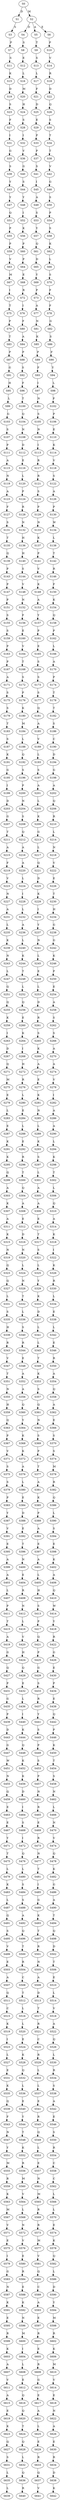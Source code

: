 strict digraph  {
	S0 -> S1 [ label = D ];
	S0 -> S2 [ label = M ];
	S1 -> S3 [ label = S ];
	S2 -> S4 [ label = D ];
	S2 -> S5 [ label = A ];
	S2 -> S6 [ label = E ];
	S3 -> S7 [ label = P ];
	S4 -> S8 [ label = S ];
	S5 -> S9 [ label = T ];
	S6 -> S10 [ label = P ];
	S7 -> S11 [ label = S ];
	S8 -> S12 [ label = E ];
	S9 -> S13 [ label = S ];
	S10 -> S14 [ label = V ];
	S11 -> S15 [ label = K ];
	S12 -> S16 [ label = L ];
	S13 -> S17 [ label = L ];
	S14 -> S18 [ label = R ];
	S15 -> S19 [ label = D ];
	S16 -> S20 [ label = M ];
	S17 -> S21 [ label = F ];
	S18 -> S22 [ label = D ];
	S19 -> S23 [ label = S ];
	S20 -> S24 [ label = H ];
	S21 -> S25 [ label = D ];
	S22 -> S26 [ label = Q ];
	S23 -> S27 [ label = F ];
	S24 -> S28 [ label = S ];
	S25 -> S29 [ label = E ];
	S26 -> S30 [ label = S ];
	S27 -> S31 [ label = I ];
	S28 -> S32 [ label = I ];
	S29 -> S33 [ label = P ];
	S30 -> S34 [ label = T ];
	S31 -> S35 [ label = G ];
	S32 -> S36 [ label = V ];
	S33 -> S37 [ label = P ];
	S34 -> S38 [ label = T ];
	S35 -> S39 [ label = S ];
	S36 -> S40 [ label = G ];
	S37 -> S41 [ label = S ];
	S38 -> S42 [ label = V ];
	S39 -> S43 [ label = Y ];
	S40 -> S44 [ label = S ];
	S41 -> S45 [ label = I ];
	S42 -> S46 [ label = G ];
	S43 -> S47 [ label = Y ];
	S44 -> S48 [ label = Y ];
	S45 -> S49 [ label = A ];
	S46 -> S50 [ label = S ];
	S47 -> S51 [ label = Q ];
	S48 -> S52 [ label = I ];
	S49 -> S53 [ label = S ];
	S50 -> S54 [ label = P ];
	S51 -> S55 [ label = P ];
	S52 -> S56 [ label = K ];
	S53 -> S57 [ label = Y ];
	S54 -> S58 [ label = S ];
	S55 -> S59 [ label = P ];
	S56 -> S60 [ label = P ];
	S57 -> S61 [ label = Q ];
	S58 -> S62 [ label = K ];
	S59 -> S63 [ label = V ];
	S60 -> S64 [ label = P ];
	S61 -> S65 [ label = D ];
	S62 -> S66 [ label = L ];
	S63 -> S67 [ label = M ];
	S64 -> S68 [ label = E ];
	S65 -> S69 [ label = Y ];
	S66 -> S70 [ label = S ];
	S67 -> S71 [ label = I ];
	S68 -> S72 [ label = R ];
	S69 -> S73 [ label = P ];
	S70 -> S74 [ label = F ];
	S71 -> S75 [ label = T ];
	S72 -> S76 [ label = I ];
	S73 -> S77 [ label = A ];
	S74 -> S78 [ label = F ];
	S75 -> S79 [ label = P ];
	S76 -> S80 [ label = F ];
	S77 -> S81 [ label = N ];
	S78 -> S82 [ label = G ];
	S79 -> S83 [ label = T ];
	S80 -> S84 [ label = A ];
	S81 -> S85 [ label = K ];
	S82 -> S86 [ label = S ];
	S83 -> S87 [ label = P ];
	S84 -> S88 [ label = P ];
	S85 -> S89 [ label = P ];
	S86 -> S90 [ label = F ];
	S87 -> S91 [ label = G ];
	S88 -> S92 [ label = S ];
	S89 -> S93 [ label = F ];
	S90 -> S94 [ label = Y ];
	S91 -> S95 [ label = H ];
	S92 -> S96 [ label = F ];
	S93 -> S97 [ label = I ];
	S94 -> S98 [ label = L ];
	S95 -> S99 [ label = L ];
	S96 -> S100 [ label = T ];
	S97 -> S101 [ label = N ];
	S98 -> S102 [ label = P ];
	S99 -> S103 [ label = G ];
	S100 -> S104 [ label = Q ];
	S101 -> S105 [ label = S ];
	S102 -> S106 [ label = P ];
	S103 -> S107 [ label = S ];
	S104 -> S108 [ label = N ];
	S105 -> S109 [ label = N ];
	S106 -> S110 [ label = E ];
	S107 -> S111 [ label = P ];
	S108 -> S112 [ label = D ];
	S109 -> S113 [ label = I ];
	S110 -> S114 [ label = K ];
	S111 -> S115 [ label = A ];
	S112 -> S116 [ label = E ];
	S113 -> S117 [ label = R ];
	S114 -> S118 [ label = V ];
	S115 -> S119 [ label = N ];
	S116 -> S120 [ label = L ];
	S117 -> S121 [ label = R ];
	S118 -> S122 [ label = S ];
	S119 -> S123 [ label = A ];
	S120 -> S124 [ label = P ];
	S121 -> S125 [ label = S ];
	S122 -> S126 [ label = A ];
	S123 -> S127 [ label = F ];
	S124 -> S128 [ label = R ];
	S125 -> S129 [ label = P ];
	S126 -> S130 [ label = P ];
	S127 -> S131 [ label = S ];
	S128 -> S132 [ label = N ];
	S129 -> S133 [ label = N ];
	S130 -> S134 [ label = W ];
	S131 -> S135 [ label = T ];
	S132 -> S136 [ label = H ];
	S133 -> S137 [ label = K ];
	S134 -> S138 [ label = L ];
	S135 -> S139 [ label = Q ];
	S136 -> S140 [ label = H ];
	S137 -> S141 [ label = P ];
	S138 -> S142 [ label = T ];
	S139 -> S143 [ label = P ];
	S140 -> S144 [ label = S ];
	S141 -> S145 [ label = V ];
	S142 -> S146 [ label = R ];
	S143 -> S147 [ label = P ];
	S144 -> S148 [ label = V ];
	S145 -> S149 [ label = K ];
	S146 -> S150 [ label = F ];
	S147 -> S151 [ label = P ];
	S148 -> S152 [ label = N ];
	S149 -> S153 [ label = A ];
	S150 -> S154 [ label = K ];
	S151 -> S155 [ label = S ];
	S152 -> S156 [ label = F ];
	S153 -> S157 [ label = Y ];
	S154 -> S158 [ label = Q ];
	S155 -> S159 [ label = S ];
	S156 -> S160 [ label = E ];
	S157 -> S161 [ label = P ];
	S158 -> S162 [ label = P ];
	S159 -> S163 [ label = P ];
	S160 -> S164 [ label = V ];
	S161 -> S165 [ label = E ];
	S162 -> S166 [ label = L ];
	S163 -> S167 [ label = P ];
	S164 -> S168 [ label = T ];
	S165 -> S169 [ label = S ];
	S166 -> S170 [ label = A ];
	S167 -> S171 [ label = A ];
	S168 -> S172 [ label = S ];
	S169 -> S173 [ label = S ];
	S170 -> S174 [ label = P ];
	S171 -> S175 [ label = S ];
	S172 -> S176 [ label = P ];
	S173 -> S177 [ label = S ];
	S174 -> S178 [ label = T ];
	S175 -> S179 [ label = S ];
	S176 -> S180 [ label = K ];
	S177 -> S181 [ label = Q ];
	S178 -> S182 [ label = T ];
	S179 -> S183 [ label = T ];
	S180 -> S184 [ label = M ];
	S181 -> S185 [ label = A ];
	S182 -> S186 [ label = S ];
	S183 -> S187 [ label = S ];
	S184 -> S188 [ label = L ];
	S185 -> S189 [ label = V ];
	S186 -> S190 [ label = C ];
	S187 -> S191 [ label = K ];
	S188 -> S192 [ label = Q ];
	S189 -> S193 [ label = L ];
	S190 -> S194 [ label = D ];
	S191 -> S195 [ label = G ];
	S192 -> S196 [ label = S ];
	S193 -> S197 [ label = S ];
	S194 -> S198 [ label = G ];
	S195 -> S199 [ label = I ];
	S196 -> S200 [ label = P ];
	S197 -> S201 [ label = A ];
	S198 -> S202 [ label = A ];
	S199 -> S203 [ label = D ];
	S200 -> S204 [ label = N ];
	S201 -> S205 [ label = L ];
	S202 -> S206 [ label = Q ];
	S203 -> S207 [ label = G ];
	S204 -> S208 [ label = S ];
	S205 -> S209 [ label = K ];
	S206 -> S210 [ label = R ];
	S207 -> S211 [ label = T ];
	S208 -> S212 [ label = Q ];
	S209 -> S213 [ label = G ];
	S210 -> S214 [ label = L ];
	S211 -> S215 [ label = A ];
	S212 -> S216 [ label = A ];
	S213 -> S217 [ label = L ];
	S214 -> S218 [ label = N ];
	S215 -> S219 [ label = F ];
	S216 -> S220 [ label = A ];
	S217 -> S221 [ label = Q ];
	S218 -> S222 [ label = V ];
	S219 -> S223 [ label = V ];
	S220 -> S224 [ label = L ];
	S221 -> S225 [ label = D ];
	S222 -> S226 [ label = E ];
	S223 -> S227 [ label = N ];
	S224 -> S228 [ label = I ];
	S225 -> S229 [ label = K ];
	S226 -> S230 [ label = T ];
	S227 -> S231 [ label = A ];
	S228 -> S232 [ label = L ];
	S229 -> S233 [ label = I ];
	S230 -> S234 [ label = H ];
	S231 -> S235 [ label = L ];
	S232 -> S236 [ label = A ];
	S233 -> S237 [ label = Y ];
	S234 -> S238 [ label = G ];
	S235 -> S239 [ label = K ];
	S236 -> S240 [ label = L ];
	S237 -> S241 [ label = N ];
	S238 -> S242 [ label = G ];
	S239 -> S243 [ label = N ];
	S240 -> S244 [ label = K ];
	S241 -> S245 [ label = L ];
	S242 -> S246 [ label = K ];
	S243 -> S247 [ label = L ];
	S244 -> S248 [ label = T ];
	S245 -> S249 [ label = E ];
	S246 -> S250 [ label = P ];
	S247 -> S251 [ label = Q ];
	S248 -> S252 [ label = L ];
	S249 -> S253 [ label = L ];
	S250 -> S254 [ label = E ];
	S251 -> S255 [ label = Q ];
	S252 -> S256 [ label = Q ];
	S253 -> S257 [ label = D ];
	S254 -> S258 [ label = A ];
	S255 -> S259 [ label = K ];
	S256 -> S260 [ label = E ];
	S257 -> S261 [ label = R ];
	S258 -> S262 [ label = S ];
	S259 -> S263 [ label = I ];
	S260 -> S264 [ label = K ];
	S261 -> S265 [ label = S ];
	S262 -> S266 [ label = S ];
	S263 -> S267 [ label = D ];
	S264 -> S268 [ label = I ];
	S265 -> S269 [ label = K ];
	S266 -> S270 [ label = A ];
	S267 -> S271 [ label = Q ];
	S268 -> S272 [ label = H ];
	S269 -> S273 [ label = A ];
	S270 -> S274 [ label = A ];
	S271 -> S275 [ label = M ];
	S272 -> S276 [ label = R ];
	S273 -> S277 [ label = E ];
	S274 -> S278 [ label = V ];
	S275 -> S279 [ label = E ];
	S276 -> S280 [ label = L ];
	S277 -> S281 [ label = K ];
	S278 -> S282 [ label = I ];
	S279 -> S283 [ label = L ];
	S280 -> S284 [ label = E ];
	S281 -> S285 [ label = N ];
	S282 -> S286 [ label = A ];
	S283 -> S287 [ label = E ];
	S284 -> S288 [ label = L ];
	S285 -> S289 [ label = L ];
	S286 -> S290 [ label = A ];
	S287 -> S291 [ label = K ];
	S288 -> S292 [ label = E ];
	S289 -> S293 [ label = K ];
	S290 -> S294 [ label = L ];
	S291 -> S295 [ label = K ];
	S292 -> S296 [ label = R ];
	S293 -> S297 [ label = S ];
	S294 -> S298 [ label = K ];
	S295 -> S299 [ label = Q ];
	S296 -> S300 [ label = T ];
	S297 -> S301 [ label = L ];
	S298 -> S302 [ label = T ];
	S299 -> S303 [ label = A ];
	S300 -> S304 [ label = Q ];
	S301 -> S305 [ label = A ];
	S302 -> S306 [ label = L ];
	S303 -> S307 [ label = K ];
	S304 -> S308 [ label = A ];
	S305 -> S309 [ label = A ];
	S306 -> S310 [ label = Q ];
	S307 -> S311 [ label = A ];
	S308 -> S312 [ label = E ];
	S309 -> S313 [ label = E ];
	S310 -> S314 [ label = A ];
	S311 -> S315 [ label = K ];
	S312 -> S316 [ label = D ];
	S313 -> S317 [ label = T ];
	S314 -> S318 [ label = K ];
	S315 -> S319 [ label = N ];
	S316 -> S320 [ label = N ];
	S317 -> S321 [ label = S ];
	S318 -> S322 [ label = I ];
	S319 -> S323 [ label = Q ];
	S320 -> S324 [ label = L ];
	S321 -> S325 [ label = L ];
	S322 -> S326 [ label = K ];
	S323 -> S327 [ label = Q ];
	S324 -> S328 [ label = N ];
	S325 -> S329 [ label = Y ];
	S326 -> S330 [ label = R ];
	S327 -> S331 [ label = L ];
	S328 -> S332 [ label = T ];
	S329 -> S333 [ label = K ];
	S330 -> S334 [ label = L ];
	S331 -> S335 [ label = S ];
	S332 -> S336 [ label = L ];
	S333 -> S337 [ label = D ];
	S334 -> S338 [ label = E ];
	S335 -> S339 [ label = H ];
	S336 -> S340 [ label = S ];
	S337 -> S341 [ label = L ];
	S338 -> S342 [ label = L ];
	S339 -> S343 [ label = R ];
	S340 -> S344 [ label = R ];
	S341 -> S345 [ label = L ];
	S342 -> S346 [ label = E ];
	S343 -> S347 [ label = V ];
	S344 -> S348 [ label = E ];
	S345 -> S349 [ label = T ];
	S346 -> S350 [ label = R ];
	S347 -> S351 [ label = T ];
	S348 -> S352 [ label = A ];
	S349 -> S353 [ label = K ];
	S350 -> S354 [ label = A ];
	S351 -> S355 [ label = N ];
	S352 -> S356 [ label = A ];
	S353 -> S357 [ label = S ];
	S354 -> S358 [ label = Q ];
	S355 -> S359 [ label = H ];
	S356 -> S360 [ label = Q ];
	S357 -> S361 [ label = Q ];
	S358 -> S362 [ label = A ];
	S359 -> S363 [ label = Q ];
	S360 -> S364 [ label = Y ];
	S361 -> S365 [ label = N ];
	S362 -> S366 [ label = E ];
	S363 -> S367 [ label = P ];
	S364 -> S368 [ label = K ];
	S365 -> S369 [ label = S ];
	S366 -> S370 [ label = S ];
	S367 -> S371 [ label = V ];
	S368 -> S372 [ label = K ];
	S369 -> S373 [ label = P ];
	S370 -> S374 [ label = S ];
	S371 -> S375 [ label = S ];
	S372 -> S376 [ label = A ];
	S373 -> S377 [ label = T ];
	S374 -> S378 [ label = M ];
	S375 -> S379 [ label = S ];
	S376 -> S380 [ label = L ];
	S377 -> S381 [ label = A ];
	S378 -> S382 [ label = R ];
	S379 -> S383 [ label = P ];
	S380 -> S384 [ label = E ];
	S381 -> S385 [ label = K ];
	S382 -> S386 [ label = Q ];
	S383 -> S387 [ label = Y ];
	S384 -> S388 [ label = D ];
	S385 -> S389 [ label = P ];
	S386 -> S390 [ label = L ];
	S387 -> S391 [ label = V ];
	S388 -> S392 [ label = E ];
	S389 -> S393 [ label = A ];
	S390 -> S394 [ label = S ];
	S391 -> S395 [ label = E ];
	S392 -> S396 [ label = T ];
	S393 -> S397 [ label = E ];
	S394 -> S398 [ label = E ];
	S395 -> S399 [ label = A ];
	S396 -> S400 [ label = N ];
	S397 -> S401 [ label = A ];
	S398 -> S402 [ label = K ];
	S399 -> S403 [ label = A ];
	S400 -> S404 [ label = E ];
	S401 -> S405 [ label = L ];
	S402 -> S406 [ label = A ];
	S403 -> S407 [ label = L ];
	S404 -> S408 [ label = R ];
	S405 -> S409 [ label = H ];
	S406 -> S410 [ label = Q ];
	S407 -> S411 [ label = P ];
	S408 -> S412 [ label = N ];
	S409 -> S413 [ label = S ];
	S410 -> S414 [ label = W ];
	S411 -> S415 [ label = T ];
	S412 -> S416 [ label = L ];
	S413 -> S417 [ label = P ];
	S414 -> S418 [ label = Y ];
	S415 -> S419 [ label = A ];
	S416 -> S420 [ label = V ];
	S417 -> S421 [ label = Q ];
	S418 -> S422 [ label = R ];
	S419 -> S423 [ label = G ];
	S420 -> S424 [ label = H ];
	S421 -> S425 [ label = P ];
	S422 -> S426 [ label = G ];
	S423 -> S427 [ label = Q ];
	S424 -> S428 [ label = Q ];
	S425 -> S429 [ label = G ];
	S426 -> S430 [ label = E ];
	S427 -> S431 [ label = P ];
	S428 -> S432 [ label = E ];
	S429 -> S433 [ label = S ];
	S430 -> S434 [ label = P ];
	S431 -> S435 [ label = G ];
	S432 -> S436 [ label = L ];
	S433 -> S437 [ label = R ];
	S434 -> S438 [ label = E ];
	S435 -> S439 [ label = P ];
	S436 -> S440 [ label = I ];
	S437 -> S441 [ label = Y ];
	S438 -> S442 [ label = Q ];
	S439 -> S443 [ label = D ];
	S440 -> S444 [ label = K ];
	S441 -> S445 [ label = S ];
	S442 -> S446 [ label = P ];
	S443 -> S447 [ label = G ];
	S444 -> S448 [ label = Q ];
	S445 -> S449 [ label = P ];
	S446 -> S450 [ label = K ];
	S447 -> S451 [ label = W ];
	S448 -> S452 [ label = K ];
	S449 -> S453 [ label = S ];
	S450 -> S454 [ label = T ];
	S451 -> S455 [ label = N ];
	S452 -> S456 [ label = K ];
	S453 -> S457 [ label = P ];
	S454 -> S458 [ label = S ];
	S455 -> S459 [ label = Q ];
	S456 -> S460 [ label = D ];
	S457 -> S461 [ label = N ];
	S458 -> S462 [ label = N ];
	S459 -> S463 [ label = E ];
	S460 -> S464 [ label = I ];
	S461 -> S465 [ label = R ];
	S462 -> S466 [ label = L ];
	S463 -> S467 [ label = E ];
	S464 -> S468 [ label = S ];
	S465 -> S469 [ label = E ];
	S466 -> S470 [ label = N ];
	S467 -> S471 [ label = Y ];
	S468 -> S472 [ label = I ];
	S469 -> S473 [ label = R ];
	S470 -> S474 [ label = V ];
	S471 -> S475 [ label = T ];
	S472 -> S476 [ label = Q ];
	S473 -> S477 [ label = N ];
	S474 -> S478 [ label = Q ];
	S475 -> S479 [ label = L ];
	S476 -> S480 [ label = L ];
	S477 -> S481 [ label = T ];
	S478 -> S482 [ label = K ];
	S479 -> S483 [ label = K ];
	S480 -> S484 [ label = S ];
	S481 -> S485 [ label = I ];
	S482 -> S486 [ label = G ];
	S483 -> S487 [ label = L ];
	S484 -> S488 [ label = S ];
	S485 -> S489 [ label = G ];
	S486 -> S490 [ label = A ];
	S487 -> S491 [ label = Q ];
	S488 -> S492 [ label = A ];
	S489 -> S493 [ label = K ];
	S490 -> S494 [ label = T ];
	S491 -> S495 [ label = S ];
	S492 -> S496 [ label = Q ];
	S493 -> S497 [ label = T ];
	S494 -> S498 [ label = Q ];
	S495 -> S499 [ label = V ];
	S496 -> S500 [ label = T ];
	S497 -> S501 [ label = R ];
	S498 -> S502 [ label = D ];
	S499 -> S503 [ label = E ];
	S500 -> S504 [ label = R ];
	S501 -> S505 [ label = N ];
	S502 -> S506 [ label = T ];
	S503 -> S507 [ label = A ];
	S504 -> S508 [ label = C ];
	S505 -> S509 [ label = A ];
	S506 -> S510 [ label = E ];
	S507 -> S511 [ label = Q ];
	S508 -> S512 [ label = T ];
	S509 -> S513 [ label = D ];
	S510 -> S514 [ label = L ];
	S511 -> S515 [ label = C ];
	S512 -> S516 [ label = L ];
	S513 -> S517 [ label = T ];
	S514 -> S518 [ label = V ];
	S515 -> S519 [ label = K ];
	S516 -> S520 [ label = L ];
	S517 -> S521 [ label = R ];
	S518 -> S522 [ label = A ];
	S519 -> S523 [ label = I ];
	S520 -> S524 [ label = E ];
	S521 -> S525 [ label = C ];
	S522 -> S526 [ label = Q ];
	S523 -> S527 [ label = L ];
	S524 -> S528 [ label = K ];
	S525 -> S529 [ label = R ];
	S526 -> S530 [ label = L ];
	S527 -> S531 [ label = E ];
	S528 -> S532 [ label = Q ];
	S529 -> S533 [ label = L ];
	S530 -> S534 [ label = R ];
	S531 -> S535 [ label = K ];
	S532 -> S536 [ label = L ];
	S533 -> S537 [ label = L ];
	S534 -> S538 [ label = S ];
	S535 -> S539 [ label = Q ];
	S536 -> S540 [ label = E ];
	S537 -> S541 [ label = E ];
	S538 -> S542 [ label = A ];
	S539 -> S543 [ label = F ];
	S540 -> S544 [ label = Y ];
	S541 -> S545 [ label = R ];
	S542 -> S546 [ label = E ];
	S543 -> S547 [ label = N ];
	S544 -> S548 [ label = T ];
	S545 -> S549 [ label = Q ];
	S546 -> S550 [ label = S ];
	S547 -> S551 [ label = Y ];
	S548 -> S552 [ label = K ];
	S549 -> S553 [ label = L ];
	S550 -> S554 [ label = R ];
	S551 -> S555 [ label = M ];
	S552 -> S556 [ label = R ];
	S553 -> S557 [ label = E ];
	S554 -> S558 [ label = C ];
	S555 -> S559 [ label = R ];
	S556 -> S560 [ label = M ];
	S557 -> S561 [ label = N ];
	S558 -> S562 [ label = C ];
	S559 -> S563 [ label = K ];
	S560 -> S564 [ label = V ];
	S561 -> S565 [ label = M ];
	S562 -> S566 [ label = L ];
	S563 -> S567 [ label = M ];
	S564 -> S568 [ label = L ];
	S565 -> S569 [ label = R ];
	S566 -> S570 [ label = L ];
	S567 -> S571 [ label = V ];
	S568 -> S572 [ label = N ];
	S569 -> S573 [ label = R ];
	S570 -> S574 [ label = E ];
	S571 -> S575 [ label = E ];
	S572 -> S576 [ label = V ];
	S573 -> S577 [ label = M ];
	S574 -> S578 [ label = K ];
	S575 -> S579 [ label = I ];
	S576 -> S580 [ label = E ];
	S577 -> S581 [ label = V ];
	S578 -> S582 [ label = Q ];
	S579 -> S583 [ label = G ];
	S580 -> S584 [ label = R ];
	S581 -> S585 [ label = Q ];
	S582 -> S586 [ label = L ];
	S583 -> S587 [ label = N ];
	S584 -> S588 [ label = E ];
	S585 -> S589 [ label = C ];
	S586 -> S590 [ label = D ];
	S587 -> S591 [ label = K ];
	S588 -> S592 [ label = K ];
	S589 -> S593 [ label = A ];
	S590 -> S594 [ label = Y ];
	S591 -> S595 [ label = E ];
	S592 -> S596 [ label = N ];
	S593 -> S597 [ label = E ];
	S594 -> S598 [ label = M ];
	S595 -> S599 [ label = R ];
	S596 -> S600 [ label = M ];
	S597 -> S601 [ label = R ];
	S598 -> S602 [ label = R ];
	S599 -> S603 [ label = K ];
	S600 -> S604 [ label = I ];
	S601 -> S605 [ label = E ];
	S602 -> S606 [ label = K ];
	S603 -> S607 [ label = A ];
	S604 -> S608 [ label = L ];
	S605 -> S609 [ label = R ];
	S606 -> S610 [ label = M ];
	S607 -> S611 [ label = V ];
	S608 -> S612 [ label = E ];
	S609 -> S613 [ label = G ];
	S610 -> S614 [ label = V ];
	S611 -> S615 [ label = A ];
	S612 -> S616 [ label = Q ];
	S613 -> S617 [ label = E ];
	S614 -> S618 [ label = E ];
	S615 -> S619 [ label = E ];
	S616 -> S620 [ label = Q ];
	S617 -> S621 [ label = A ];
	S618 -> S622 [ label = N ];
	S619 -> S623 [ label = K ];
	S620 -> S624 [ label = T ];
	S621 -> S625 [ label = L ];
	S622 -> S626 [ label = A ];
	S623 -> S627 [ label = Q ];
	S624 -> S628 [ label = Q ];
	S625 -> S629 [ label = E ];
	S626 -> S630 [ label = E ];
	S627 -> S631 [ label = S ];
	S628 -> S632 [ label = L ];
	S629 -> S633 [ label = R ];
	S630 -> S634 [ label = R ];
	S631 -> S635 [ label = L ];
	S632 -> S636 [ label = Q ];
	S633 -> S637 [ label = Q ];
	S634 -> S638 [ label = D ];
	S635 -> S639 [ label = L ];
	S636 -> S640 [ label = R ];
	S637 -> S641 [ label = V ];
	S638 -> S642 [ label = K ];
}
